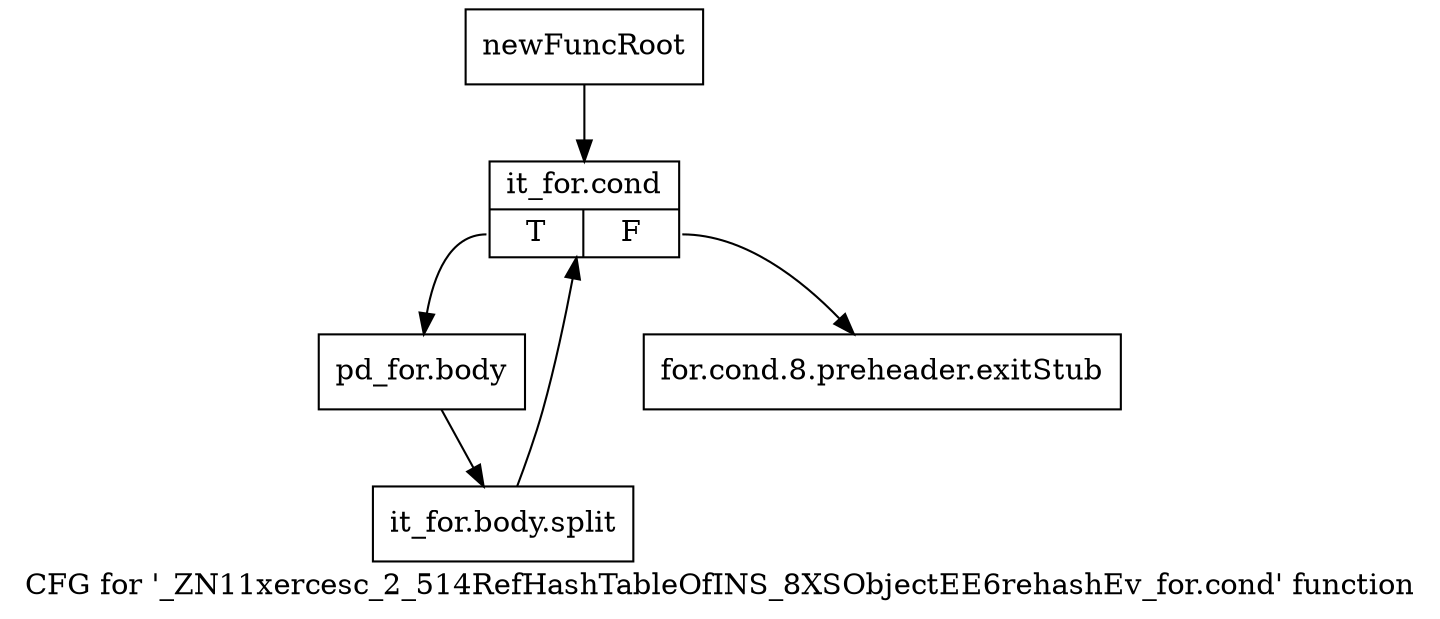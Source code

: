 digraph "CFG for '_ZN11xercesc_2_514RefHashTableOfINS_8XSObjectEE6rehashEv_for.cond' function" {
	label="CFG for '_ZN11xercesc_2_514RefHashTableOfINS_8XSObjectEE6rehashEv_for.cond' function";

	Node0x9be9d00 [shape=record,label="{newFuncRoot}"];
	Node0x9be9d00 -> Node0x9bf7ff0;
	Node0x9befb60 [shape=record,label="{for.cond.8.preheader.exitStub}"];
	Node0x9bf7ff0 [shape=record,label="{it_for.cond|{<s0>T|<s1>F}}"];
	Node0x9bf7ff0:s0 -> Node0x9bf8040;
	Node0x9bf7ff0:s1 -> Node0x9befb60;
	Node0x9bf8040 [shape=record,label="{pd_for.body}"];
	Node0x9bf8040 -> Node0xcf8a9c0;
	Node0xcf8a9c0 [shape=record,label="{it_for.body.split}"];
	Node0xcf8a9c0 -> Node0x9bf7ff0;
}

